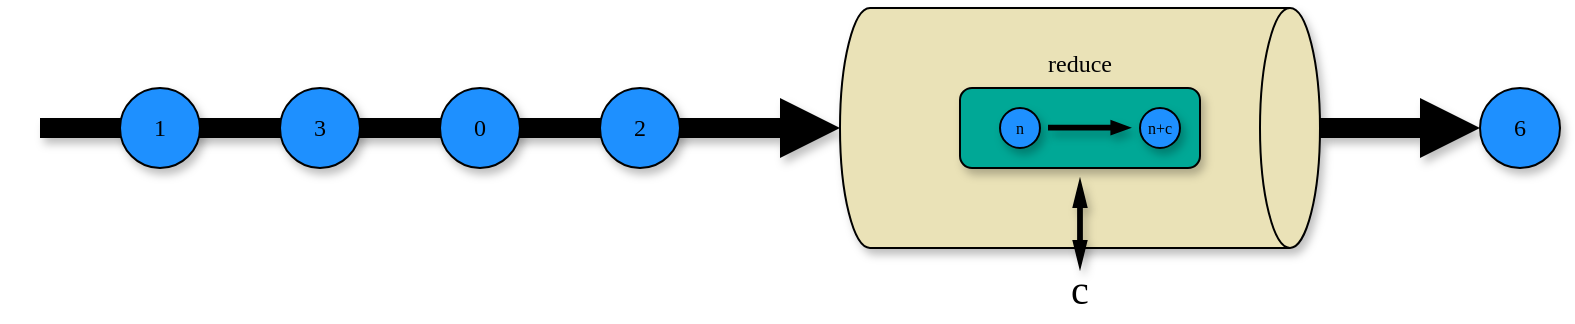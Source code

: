 <mxfile version="24.7.8">
  <diagram name="Pagina-1" id="1lT8yuxHTUthxHgMNPtq">
    <mxGraphModel dx="626" dy="454" grid="1" gridSize="10" guides="1" tooltips="1" connect="1" arrows="1" fold="1" page="1" pageScale="1" pageWidth="827" pageHeight="1169" math="0" shadow="0">
      <root>
        <mxCell id="0" />
        <mxCell id="1" parent="0" />
        <mxCell id="X8oTq-pb9E9ul9ol5JQp-73" value="" style="shape=arrow;endArrow=classic;html=1;rounded=0;fillColor=#000000;strokeColor=none;shadow=1;fontColor=#000000;fontFamily=Fira Mono;" parent="1" target="X8oTq-pb9E9ul9ol5JQp-45" edge="1">
          <mxGeometry width="50" height="50" relative="1" as="geometry">
            <mxPoint x="80" y="460" as="sourcePoint" />
            <mxPoint x="540" y="320" as="targetPoint" />
          </mxGeometry>
        </mxCell>
        <mxCell id="X8oTq-pb9E9ul9ol5JQp-41" value="1" style="ellipse;whiteSpace=wrap;html=1;aspect=fixed;fillColor=#1E90FF;strokeColor=#000000;shadow=1;fontColor=#000000;fontFamily=Fira Mono;" parent="1" vertex="1">
          <mxGeometry x="120" y="440" width="40" height="40" as="geometry" />
        </mxCell>
        <mxCell id="X8oTq-pb9E9ul9ol5JQp-42" value="3" style="ellipse;whiteSpace=wrap;html=1;aspect=fixed;fillColor=#1E90FF;strokeColor=#000000;shadow=1;fontColor=#000000;fontFamily=Fira Mono;" parent="1" vertex="1">
          <mxGeometry x="200" y="440" width="40" height="40" as="geometry" />
        </mxCell>
        <mxCell id="X8oTq-pb9E9ul9ol5JQp-45" value="" style="shape=cylinder3;whiteSpace=wrap;html=1;boundedLbl=1;backgroundOutline=1;size=15;rotation=90;fillColor=#EAE2B7;strokeColor=#000000;shadow=1;fontColor=#000000;fontFamily=Fira Mono;" parent="1" vertex="1">
          <mxGeometry x="540" y="340" width="120" height="240" as="geometry" />
        </mxCell>
        <mxCell id="X8oTq-pb9E9ul9ol5JQp-50" value="" style="rounded=1;whiteSpace=wrap;html=1;fillColor=#00A896;strokeColor=#000000;shadow=1;fontColor=#000000;fontFamily=Fira Mono;" parent="1" vertex="1">
          <mxGeometry x="540" y="440" width="120" height="40" as="geometry" />
        </mxCell>
        <mxCell id="X8oTq-pb9E9ul9ol5JQp-51" value="n" style="ellipse;whiteSpace=wrap;html=1;aspect=fixed;strokeColor=#000000;fillColor=#1E90FF;shadow=1;fontColor=#000000;fontSize=8;fontFamily=Fira Mono;" parent="1" vertex="1">
          <mxGeometry x="560" y="450" width="20" height="20" as="geometry" />
        </mxCell>
        <mxCell id="X8oTq-pb9E9ul9ol5JQp-64" value="" style="shape=flexArrow;endArrow=classic;html=1;rounded=0;width=1.895;endSize=2.598;endWidth=3.568;entryX=0.33;entryY=0.5;entryDx=0;entryDy=0;entryPerimeter=0;strokeColor=#000000;fillColor=#000000;shadow=1;startSize=7;targetPerimeterSpacing=5;sourcePerimeterSpacing=7;fontColor=#000000;fontFamily=Fira Mono;" parent="1" edge="1">
          <mxGeometry width="50" height="50" relative="1" as="geometry">
            <mxPoint x="584" y="459.85" as="sourcePoint" />
            <mxPoint x="625" y="459.85" as="targetPoint" />
          </mxGeometry>
        </mxCell>
        <mxCell id="X8oTq-pb9E9ul9ol5JQp-66" value="reduce" style="text;html=1;align=center;verticalAlign=middle;whiteSpace=wrap;rounded=0;fontFamily=Fira Mono;fontColor=#000000;shadow=1;" parent="1" vertex="1">
          <mxGeometry x="550" y="415" width="100" height="25" as="geometry" />
        </mxCell>
        <mxCell id="X8oTq-pb9E9ul9ol5JQp-67" value="2" style="ellipse;whiteSpace=wrap;html=1;aspect=fixed;fillColor=#1E90FF;strokeColor=#000000;shadow=1;fontColor=#000000;fontFamily=Fira Mono;" parent="1" vertex="1">
          <mxGeometry x="360" y="440" width="40" height="40" as="geometry" />
        </mxCell>
        <mxCell id="X8oTq-pb9E9ul9ol5JQp-78" value="0" style="ellipse;whiteSpace=wrap;html=1;aspect=fixed;fillColor=#1E90FF;strokeColor=#000000;shadow=1;fontColor=#000000;fontFamily=Fira Mono;" parent="1" vertex="1">
          <mxGeometry x="280" y="440" width="40" height="40" as="geometry" />
        </mxCell>
        <mxCell id="X8oTq-pb9E9ul9ol5JQp-79" value="" style="shape=flexArrow;endArrow=classic;html=1;rounded=0;width=1.895;endSize=4;endWidth=3.568;strokeColor=#000000;fillColor=#000000;shadow=1;startSize=4;targetPerimeterSpacing=6;sourcePerimeterSpacing=6;startArrow=block;startWidth=3.568;fontColor=#000000;fontFamily=Fira Mono;" parent="1" target="X8oTq-pb9E9ul9ol5JQp-50" edge="1">
          <mxGeometry width="50" height="50" relative="1" as="geometry">
            <mxPoint x="600" y="530" as="sourcePoint" />
            <mxPoint x="596" y="530" as="targetPoint" />
          </mxGeometry>
        </mxCell>
        <mxCell id="X8oTq-pb9E9ul9ol5JQp-80" value="c" style="text;html=1;align=center;verticalAlign=middle;whiteSpace=wrap;rounded=0;fontColor=#000000;fontSize=20;fontFamily=Fira Mono;shadow=1;" parent="1" vertex="1">
          <mxGeometry x="580" y="530" width="40" height="20" as="geometry" />
        </mxCell>
        <mxCell id="X8oTq-pb9E9ul9ol5JQp-82" value="" style="shape=arrow;endArrow=classic;html=1;rounded=0;fillColor=#000000;strokeColor=none;shadow=1;fontColor=#000000;fontFamily=Fira Mono;" parent="1" source="X8oTq-pb9E9ul9ol5JQp-45" target="X8oTq-pb9E9ul9ol5JQp-81" edge="1">
          <mxGeometry width="50" height="50" relative="1" as="geometry">
            <mxPoint x="720" y="460" as="sourcePoint" />
            <mxPoint x="1161.739" y="460" as="targetPoint" />
          </mxGeometry>
        </mxCell>
        <mxCell id="X8oTq-pb9E9ul9ol5JQp-81" value="6" style="ellipse;whiteSpace=wrap;html=1;aspect=fixed;fillColor=#1E90FF;strokeColor=#000000;shadow=1;fontColor=#000000;fontFamily=Fira Mono;" parent="1" vertex="1">
          <mxGeometry x="800" y="440" width="40" height="40" as="geometry" />
        </mxCell>
        <mxCell id="tvHLv3bFjYRsH3Tp5uLW-1" value="n+c" style="ellipse;whiteSpace=wrap;html=1;aspect=fixed;strokeColor=#000000;fillColor=#1E90FF;shadow=1;fontColor=#000000;fontSize=8;fontFamily=Fira Mono;" vertex="1" parent="1">
          <mxGeometry x="630" y="450" width="20" height="20" as="geometry" />
        </mxCell>
      </root>
    </mxGraphModel>
  </diagram>
</mxfile>

